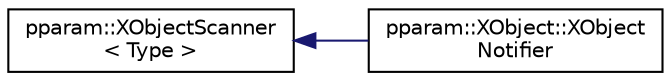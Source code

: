 digraph "Graphical Class Hierarchy"
{
 // LATEX_PDF_SIZE
  edge [fontname="Helvetica",fontsize="10",labelfontname="Helvetica",labelfontsize="10"];
  node [fontname="Helvetica",fontsize="10",shape=record];
  rankdir="LR";
  Node0 [label="pparam::XObjectScanner\l\< Type \>",height=0.2,width=0.4,color="black", fillcolor="white", style="filled",URL="$classpparam_1_1XObjectScanner.html",tooltip=" "];
  Node0 -> Node1 [dir="back",color="midnightblue",fontsize="10",style="solid",fontname="Helvetica"];
  Node1 [label="pparam::XObject::XObject\lNotifier",height=0.2,width=0.4,color="black", fillcolor="white", style="filled",URL="$classpparam_1_1XObject_1_1XObjectNotifier.html",tooltip=" "];
}
